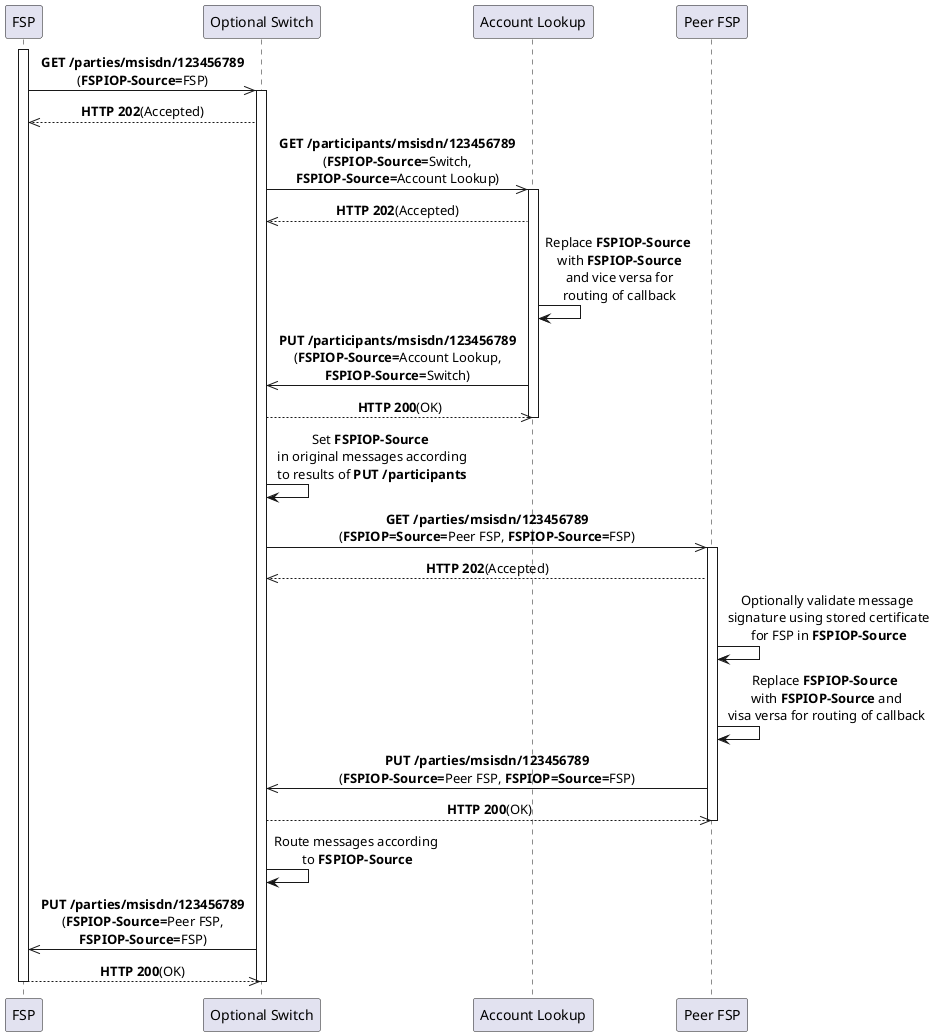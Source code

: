 /'*****
 License
 --------------
 Copyright © 2017 Bill & Melinda Gates Foundation
 The Mojaloop files are made available by the Bill & Melinda Gates Foundation under the Apache License, Version 2.0 (the "License") and you may not use these files except in compliance with the License. You may obtain a copy of the License at
 http://www.apache.org/licenses/LICENSE-2.0
 Unless required by applicable law or agreed to in writing, the Mojaloop files are distributed on an "AS IS" BASIS, WITHOUT WARRANTIES OR CONDITIONS OF ANY KIND, either express or implied. See the License for the specific language governing permissions and limitations under the License.
 Contributors
 --------------
 This is the official list of the Mojaloop project contributors for this file.
 Names of the original copyright holders (individuals or organizations)
 should be listed with a '*' in the first column. People who have
 contributed from an organization can be listed under the organization
 that actually holds the copyright for their contributions (see the
 Gates Foundation organization for an example). Those individuals should have
 their names indented and be marked with a '-'. Email address can be added
 optionally within square brackets <email>.
 * Gates Foundation
 - Name Surname <name.surname@gatesfoundation.com>

 * Henk Kodde <henk.kodde@modusbox.com>
 --------------
 ******'/

@startuml
' declaring skinparam
skinparam sequenceMessageAlign center

' declare title
' title Example scenario where FSPIOP-Destination is unknown by FSP

' Actor Keys:
' participant - FSP or Switch

' declare actors
participant "FSP" as FSP
participant "Optional Switch" as OPTSWITCH
participant "Account Lookup" as ALS
participant "Peer FSP" as PEERFSP

' start flow

activate FSP
FSP ->> OPTSWITCH: **GET /parties/msisdn/123456789**\n(**FSPIOP-Source=**FSP)
activate OPTSWITCH
FSP <<-- OPTSWITCH: **HTTP 202**(Accepted)
OPTSWITCH ->> ALS: **GET /participants/msisdn/123456789**\n(**FSPIOP-Source=**Switch,\n**FSPIOP-Source=**Account Lookup)
activate ALS
OPTSWITCH <<-- ALS: **HTTP 202**(Accepted)
ALS -> ALS: Replace **FSPIOP-Source**\n with **FSPIOP-Source**\n and vice versa for\n routing of callback
OPTSWITCH <<- ALS: **PUT /participants/msisdn/123456789**\n(**FSPIOP-Source=**Account Lookup,\n**FSPIOP-Source=**Switch)
OPTSWITCH -->> ALS: **HTTP 200**(OK)
deactivate ALS
OPTSWITCH -> OPTSWITCH: Set **FSPIOP-Source**\n in original messages according\n to results of **PUT /participants**
OPTSWITCH ->> PEERFSP: **GET /parties/msisdn/123456789**\n(**FSPIOP=Source=**Peer FSP, **FSPIOP-Source=**FSP)
activate PEERFSP
OPTSWITCH <<-- PEERFSP: **HTTP 202**(Accepted)
PEERFSP -> PEERFSP: Optionally validate message\n signature using stored certificate\n for FSP in **FSPIOP-Source**
PEERFSP -> PEERFSP: Replace **FSPIOP-Source**\n with **FSPIOP-Source** and\n visa versa for routing of callback
OPTSWITCH <<- PEERFSP: **PUT /parties/msisdn/123456789**\n(**FSPIOP-Source=**Peer FSP, **FSPIOP=Source=**FSP)
OPTSWITCH -->> PEERFSP: **HTTP 200**(OK)
deactivate PEERFSP
OPTSWITCH -> OPTSWITCH: Route messages according\n to **FSPIOP-Source**
FSP <<- OPTSWITCH: **PUT /parties/msisdn/123456789**\n(**FSPIOP-Source=**Peer FSP,\n**FSPIOP-Source=**FSP)
FSP -->> OPTSWITCH: **HTTP 200**(OK)
deactivate OPTSWITCH
deactivate FSP
@enduml
